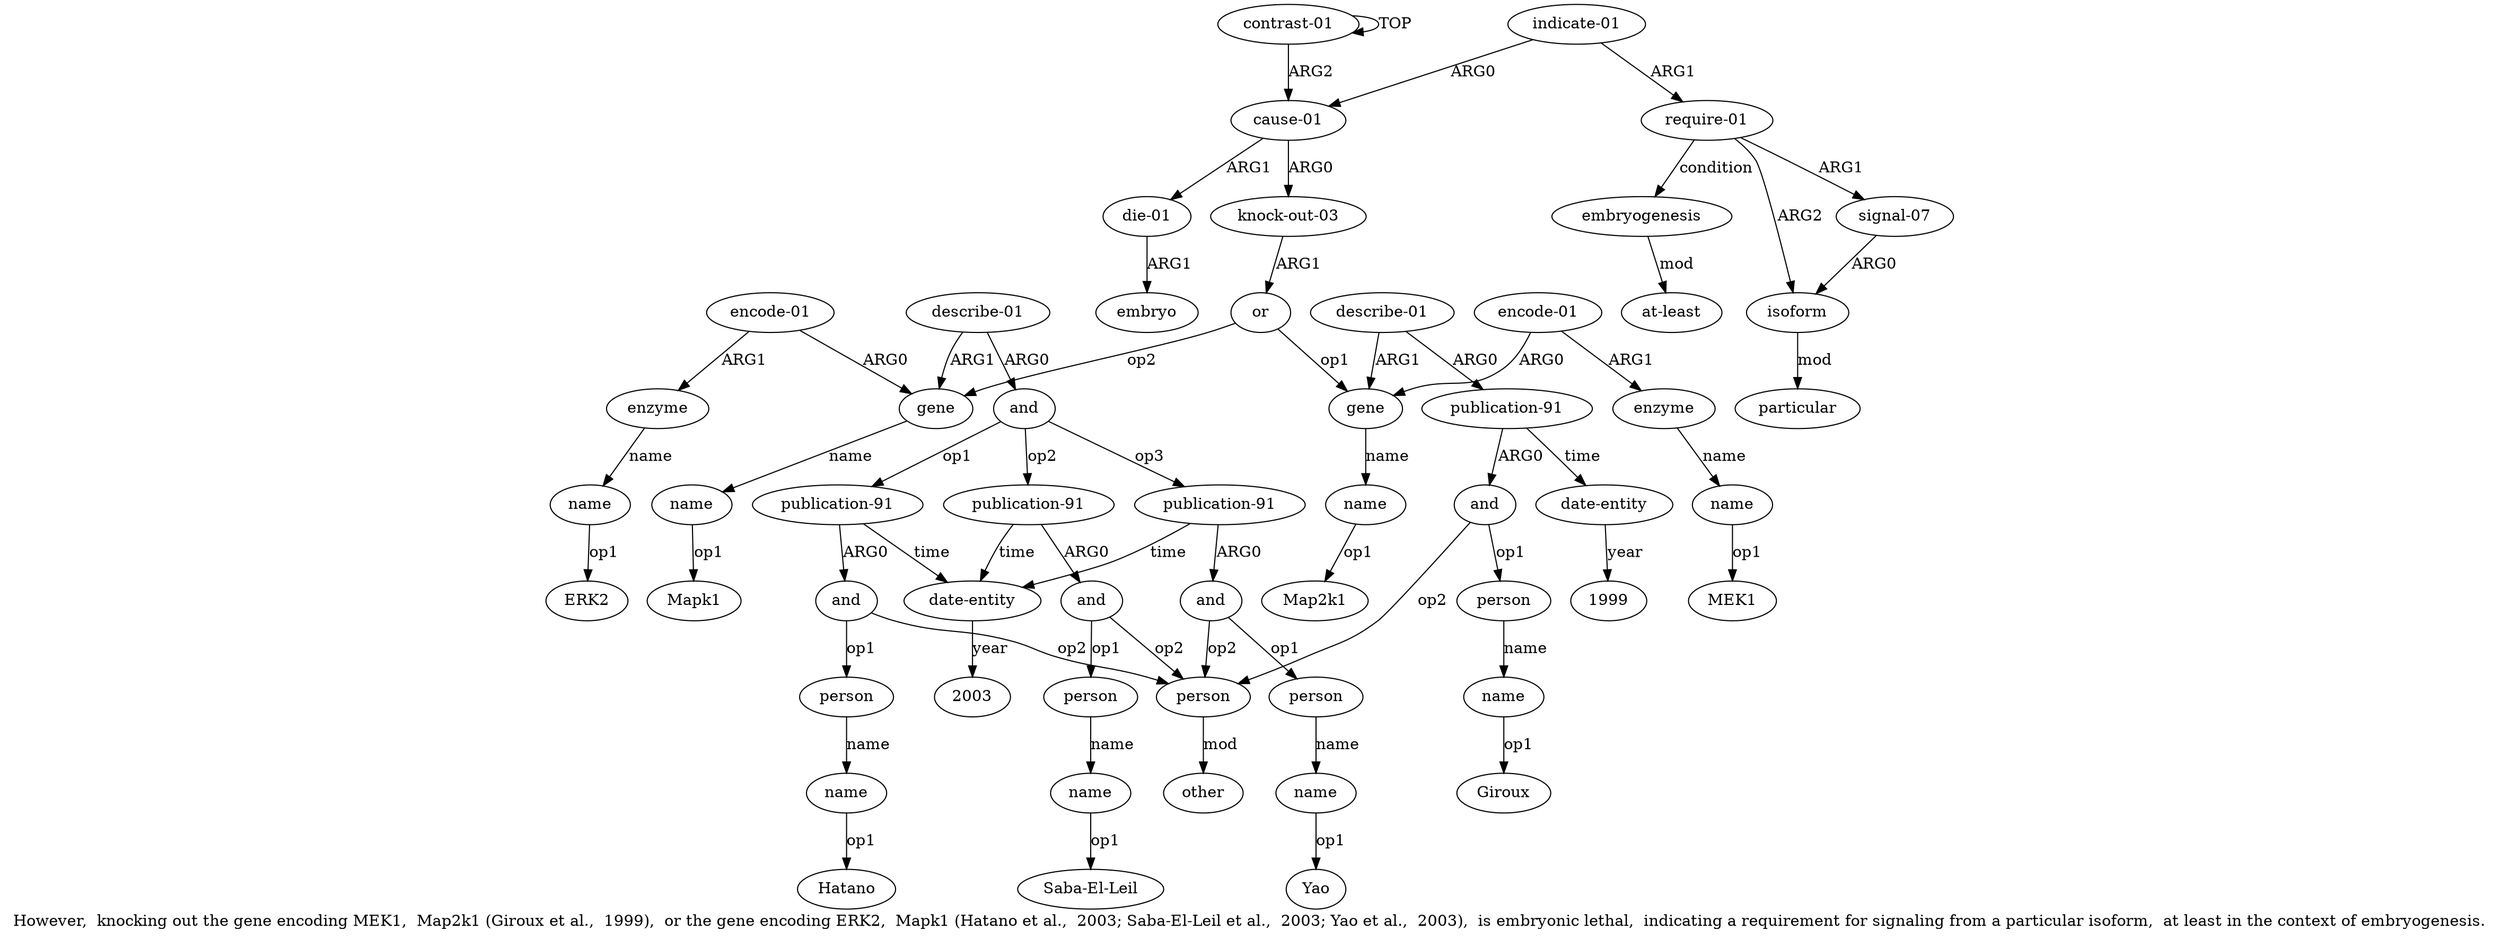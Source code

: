 digraph  {
	graph [label="However,  knocking out the gene encoding MEK1,  Map2k1 (Giroux et al.,  1999),  or the gene encoding ERK2,  Mapk1 (Hatano et al.,  \
2003; Saba-El-Leil et al.,  2003; Yao et al.,  2003),  is embryonic lethal,  indicating a requirement for signaling from a particular \
isoform,  at least in the context of embryogenesis."];
	node [label="\N"];
	a20	 [color=black,
		gold_ind=20,
		gold_label=enzyme,
		label=enzyme,
		test_ind=20,
		test_label=enzyme];
	a21	 [color=black,
		gold_ind=21,
		gold_label=name,
		label=name,
		test_ind=21,
		test_label=name];
	a20 -> a21 [key=0,
	color=black,
	gold_label=name,
	label=name,
	test_label=name];
"a21 ERK2" [color=black,
	gold_ind=-1,
	gold_label=ERK2,
	label=ERK2,
	test_ind=-1,
	test_label=ERK2];
a21 -> "a21 ERK2" [key=0,
color=black,
gold_label=op1,
label=op1,
test_label=op1];
a22 [color=black,
gold_ind=22,
gold_label="describe-01",
label="describe-01",
test_ind=22,
test_label="describe-01"];
a23 [color=black,
gold_ind=23,
gold_label=and,
label=and,
test_ind=23,
test_label=and];
a22 -> a23 [key=0,
color=black,
gold_label=ARG0,
label=ARG0,
test_label=ARG0];
a17 [color=black,
gold_ind=17,
gold_label=gene,
label=gene,
test_ind=17,
test_label=gene];
a22 -> a17 [key=0,
color=black,
gold_label=ARG1,
label=ARG1,
test_label=ARG1];
a24 [color=black,
gold_ind=24,
gold_label="publication-91",
label="publication-91",
test_ind=24,
test_label="publication-91"];
a23 -> a24 [key=0,
color=black,
gold_label=op1,
label=op1,
test_label=op1];
a29 [color=black,
gold_ind=29,
gold_label="publication-91",
label="publication-91",
test_ind=29,
test_label="publication-91"];
a23 -> a29 [key=0,
color=black,
gold_label=op2,
label=op2,
test_label=op2];
a33 [color=black,
gold_ind=33,
gold_label="publication-91",
label="publication-91",
test_ind=33,
test_label="publication-91"];
a23 -> a33 [key=0,
color=black,
gold_label=op3,
label=op3,
test_label=op3];
a25 [color=black,
gold_ind=25,
gold_label=and,
label=and,
test_ind=25,
test_label=and];
a24 -> a25 [key=0,
color=black,
gold_label=ARG0,
label=ARG0,
test_label=ARG0];
a28 [color=black,
gold_ind=28,
gold_label="date-entity",
label="date-entity",
test_ind=28,
test_label="date-entity"];
a24 -> a28 [key=0,
color=black,
gold_label=time,
label=time,
test_label=time];
a26 [color=black,
gold_ind=26,
gold_label=person,
label=person,
test_ind=26,
test_label=person];
a25 -> a26 [key=0,
color=black,
gold_label=op1,
label=op1,
test_label=op1];
a14 [color=black,
gold_ind=14,
gold_label=person,
label=person,
test_ind=14,
test_label=person];
a25 -> a14 [key=0,
color=black,
gold_label=op2,
label=op2,
test_label=op2];
a27 [color=black,
gold_ind=27,
gold_label=name,
label=name,
test_ind=27,
test_label=name];
a26 -> a27 [key=0,
color=black,
gold_label=name,
label=name,
test_label=name];
"a27 Hatano" [color=black,
gold_ind=-1,
gold_label=Hatano,
label=Hatano,
test_ind=-1,
test_label=Hatano];
a27 -> "a27 Hatano" [key=0,
color=black,
gold_label=op1,
label=op1,
test_label=op1];
"a28 2003" [color=black,
gold_ind=-1,
gold_label=2003,
label=2003,
test_ind=-1,
test_label=2003];
a28 -> "a28 2003" [key=0,
color=black,
gold_label=year,
label=year,
test_label=year];
a29 -> a28 [key=0,
color=black,
gold_label=time,
label=time,
test_label=time];
a30 [color=black,
gold_ind=30,
gold_label=and,
label=and,
test_ind=30,
test_label=and];
a29 -> a30 [key=0,
color=black,
gold_label=ARG0,
label=ARG0,
test_label=ARG0];
a31 [color=black,
gold_ind=31,
gold_label=person,
label=person,
test_ind=31,
test_label=person];
a32 [color=black,
gold_ind=32,
gold_label=name,
label=name,
test_ind=32,
test_label=name];
a31 -> a32 [key=0,
color=black,
gold_label=name,
label=name,
test_label=name];
a30 -> a31 [key=0,
color=black,
gold_label=op1,
label=op1,
test_label=op1];
a30 -> a14 [key=0,
color=black,
gold_label=op2,
label=op2,
test_label=op2];
"a13 Giroux" [color=black,
gold_ind=-1,
gold_label=Giroux,
label=Giroux,
test_ind=-1,
test_label=Giroux];
a37 [color=black,
gold_ind=37,
gold_label="die-01",
label="die-01",
test_ind=37,
test_label="die-01"];
a38 [color=black,
gold_ind=38,
gold_label=embryo,
label=embryo,
test_ind=38,
test_label=embryo];
a37 -> a38 [key=0,
color=black,
gold_label=ARG1,
label=ARG1,
test_label=ARG1];
a36 [color=black,
gold_ind=36,
gold_label=name,
label=name,
test_ind=36,
test_label=name];
"a36 Yao" [color=black,
gold_ind=-1,
gold_label=Yao,
label=Yao,
test_ind=-1,
test_label=Yao];
a36 -> "a36 Yao" [key=0,
color=black,
gold_label=op1,
label=op1,
test_label=op1];
a33 -> a28 [key=0,
color=black,
gold_label=time,
label=time,
test_label=time];
a34 [color=black,
gold_ind=34,
gold_label=and,
label=and,
test_ind=34,
test_label=and];
a33 -> a34 [key=0,
color=black,
gold_label=ARG0,
label=ARG0,
test_label=ARG0];
a35 [color=black,
gold_ind=35,
gold_label=person,
label=person,
test_ind=35,
test_label=person];
a35 -> a36 [key=0,
color=black,
gold_label=name,
label=name,
test_label=name];
a34 -> a35 [key=0,
color=black,
gold_label=op1,
label=op1,
test_label=op1];
a34 -> a14 [key=0,
color=black,
gold_label=op2,
label=op2,
test_label=op2];
"a18 Mapk1" [color=black,
gold_ind=-1,
gold_label=Mapk1,
label=Mapk1,
test_ind=-1,
test_label=Mapk1];
"a8 MEK1" [color=black,
gold_ind=-1,
gold_label=MEK1,
label=MEK1,
test_ind=-1,
test_label=MEK1];
"a32 Saba-El-Leil" [color=black,
gold_ind=-1,
gold_label="Saba-El-Leil",
label="Saba-El-Leil",
test_ind=-1,
test_label="Saba-El-Leil"];
a32 -> "a32 Saba-El-Leil" [key=0,
color=black,
gold_label=op1,
label=op1,
test_label=op1];
"a5 Map2k1" [color=black,
gold_ind=-1,
gold_label=Map2k1,
label=Map2k1,
test_ind=-1,
test_label=Map2k1];
a15 [color=black,
gold_ind=15,
gold_label=other,
label=other,
test_ind=15,
test_label=other];
a14 -> a15 [key=0,
color=black,
gold_label=mod,
label=mod,
test_label=mod];
a18 [color=black,
gold_ind=18,
gold_label=name,
label=name,
test_ind=18,
test_label=name];
a17 -> a18 [key=0,
color=black,
gold_label=name,
label=name,
test_label=name];
a16 [color=black,
gold_ind=16,
gold_label="date-entity",
label="date-entity",
test_ind=16,
test_label="date-entity"];
"a16 1999" [color=black,
gold_ind=-1,
gold_label=1999,
label=1999,
test_ind=-1,
test_label=1999];
a16 -> "a16 1999" [key=0,
color=black,
gold_label=year,
label=year,
test_label=year];
a11 [color=black,
gold_ind=11,
gold_label=and,
label=and,
test_ind=11,
test_label=and];
a11 -> a14 [key=0,
color=black,
gold_label=op2,
label=op2,
test_label=op2];
a12 [color=black,
gold_ind=12,
gold_label=person,
label=person,
test_ind=12,
test_label=person];
a11 -> a12 [key=0,
color=black,
gold_label=op1,
label=op1,
test_label=op1];
a10 [color=black,
gold_ind=10,
gold_label="publication-91",
label="publication-91",
test_ind=10,
test_label="publication-91"];
a10 -> a16 [key=0,
color=black,
gold_label=time,
label=time,
test_label=time];
a10 -> a11 [key=0,
color=black,
gold_label=ARG0,
label=ARG0,
test_label=ARG0];
a13 [color=black,
gold_ind=13,
gold_label=name,
label=name,
test_ind=13,
test_label=name];
a13 -> "a13 Giroux" [key=0,
color=black,
gold_label=op1,
label=op1,
test_label=op1];
a12 -> a13 [key=0,
color=black,
gold_label=name,
label=name,
test_label=name];
a39 [color=black,
gold_ind=39,
gold_label="indicate-01",
label="indicate-01",
test_ind=39,
test_label="indicate-01"];
a1 [color=black,
gold_ind=1,
gold_label="cause-01",
label="cause-01",
test_ind=1,
test_label="cause-01"];
a39 -> a1 [key=0,
color=black,
gold_label=ARG0,
label=ARG0,
test_label=ARG0];
a40 [color=black,
gold_ind=40,
gold_label="require-01",
label="require-01",
test_ind=40,
test_label="require-01"];
a39 -> a40 [key=0,
color=black,
gold_label=ARG1,
label=ARG1,
test_label=ARG1];
a19 [color=black,
gold_ind=19,
gold_label="encode-01",
label="encode-01",
test_ind=19,
test_label="encode-01"];
a19 -> a20 [key=0,
color=black,
gold_label=ARG1,
label=ARG1,
test_label=ARG1];
a19 -> a17 [key=0,
color=black,
gold_label=ARG0,
label=ARG0,
test_label=ARG0];
a18 -> "a18 Mapk1" [key=0,
color=black,
gold_label=op1,
label=op1,
test_label=op1];
a1 -> a37 [key=0,
color=black,
gold_label=ARG1,
label=ARG1,
test_label=ARG1];
a2 [color=black,
gold_ind=2,
gold_label="knock-out-03",
label="knock-out-03",
test_ind=2,
test_label="knock-out-03"];
a1 -> a2 [key=0,
color=black,
gold_label=ARG0,
label=ARG0,
test_label=ARG0];
a0 [color=black,
gold_ind=0,
gold_label="contrast-01",
label="contrast-01",
test_ind=0,
test_label="contrast-01"];
a0 -> a1 [key=0,
color=black,
gold_label=ARG2,
label=ARG2,
test_label=ARG2];
a0 -> a0 [key=0,
color=black,
gold_label=TOP,
label=TOP,
test_label=TOP];
a3 [color=black,
gold_ind=3,
gold_label=or,
label=or,
test_ind=3,
test_label=or];
a3 -> a17 [key=0,
color=black,
gold_label=op2,
label=op2,
test_label=op2];
a4 [color=black,
gold_ind=4,
gold_label=gene,
label=gene,
test_ind=4,
test_label=gene];
a3 -> a4 [key=0,
color=black,
gold_label=op1,
label=op1,
test_label=op1];
a2 -> a3 [key=0,
color=black,
gold_label=ARG1,
label=ARG1,
test_label=ARG1];
a5 [color=black,
gold_ind=5,
gold_label=name,
label=name,
test_ind=5,
test_label=name];
a5 -> "a5 Map2k1" [key=0,
color=black,
gold_label=op1,
label=op1,
test_label=op1];
a4 -> a5 [key=0,
color=black,
gold_label=name,
label=name,
test_label=name];
a7 [color=black,
gold_ind=7,
gold_label=enzyme,
label=enzyme,
test_ind=7,
test_label=enzyme];
a8 [color=black,
gold_ind=8,
gold_label=name,
label=name,
test_ind=8,
test_label=name];
a7 -> a8 [key=0,
color=black,
gold_label=name,
label=name,
test_label=name];
a6 [color=black,
gold_ind=6,
gold_label="encode-01",
label="encode-01",
test_ind=6,
test_label="encode-01"];
a6 -> a4 [key=0,
color=black,
gold_label=ARG0,
label=ARG0,
test_label=ARG0];
a6 -> a7 [key=0,
color=black,
gold_label=ARG1,
label=ARG1,
test_label=ARG1];
a9 [color=black,
gold_ind=9,
gold_label="describe-01",
label="describe-01",
test_ind=9,
test_label="describe-01"];
a9 -> a10 [key=0,
color=black,
gold_label=ARG0,
label=ARG0,
test_label=ARG0];
a9 -> a4 [key=0,
color=black,
gold_label=ARG1,
label=ARG1,
test_label=ARG1];
a8 -> "a8 MEK1" [key=0,
color=black,
gold_label=op1,
label=op1,
test_label=op1];
a44 [color=black,
gold_ind=44,
gold_label=embryogenesis,
label=embryogenesis,
test_ind=44,
test_label=embryogenesis];
a45 [color=black,
gold_ind=45,
gold_label="at-least",
label="at-least",
test_ind=45,
test_label="at-least"];
a44 -> a45 [key=0,
color=black,
gold_label=mod,
label=mod,
test_label=mod];
a42 [color=black,
gold_ind=42,
gold_label=isoform,
label=isoform,
test_ind=42,
test_label=isoform];
a43 [color=black,
gold_ind=43,
gold_label=particular,
label=particular,
test_ind=43,
test_label=particular];
a42 -> a43 [key=0,
color=black,
gold_label=mod,
label=mod,
test_label=mod];
a40 -> a44 [key=0,
color=black,
gold_label=condition,
label=condition,
test_label=condition];
a40 -> a42 [key=0,
color=black,
gold_label=ARG2,
label=ARG2,
test_label=ARG2];
a41 [color=black,
gold_ind=41,
gold_label="signal-07",
label="signal-07",
test_ind=41,
test_label="signal-07"];
a40 -> a41 [key=0,
color=black,
gold_label=ARG1,
label=ARG1,
test_label=ARG1];
a41 -> a42 [key=0,
color=black,
gold_label=ARG0,
label=ARG0,
test_label=ARG0];
}
